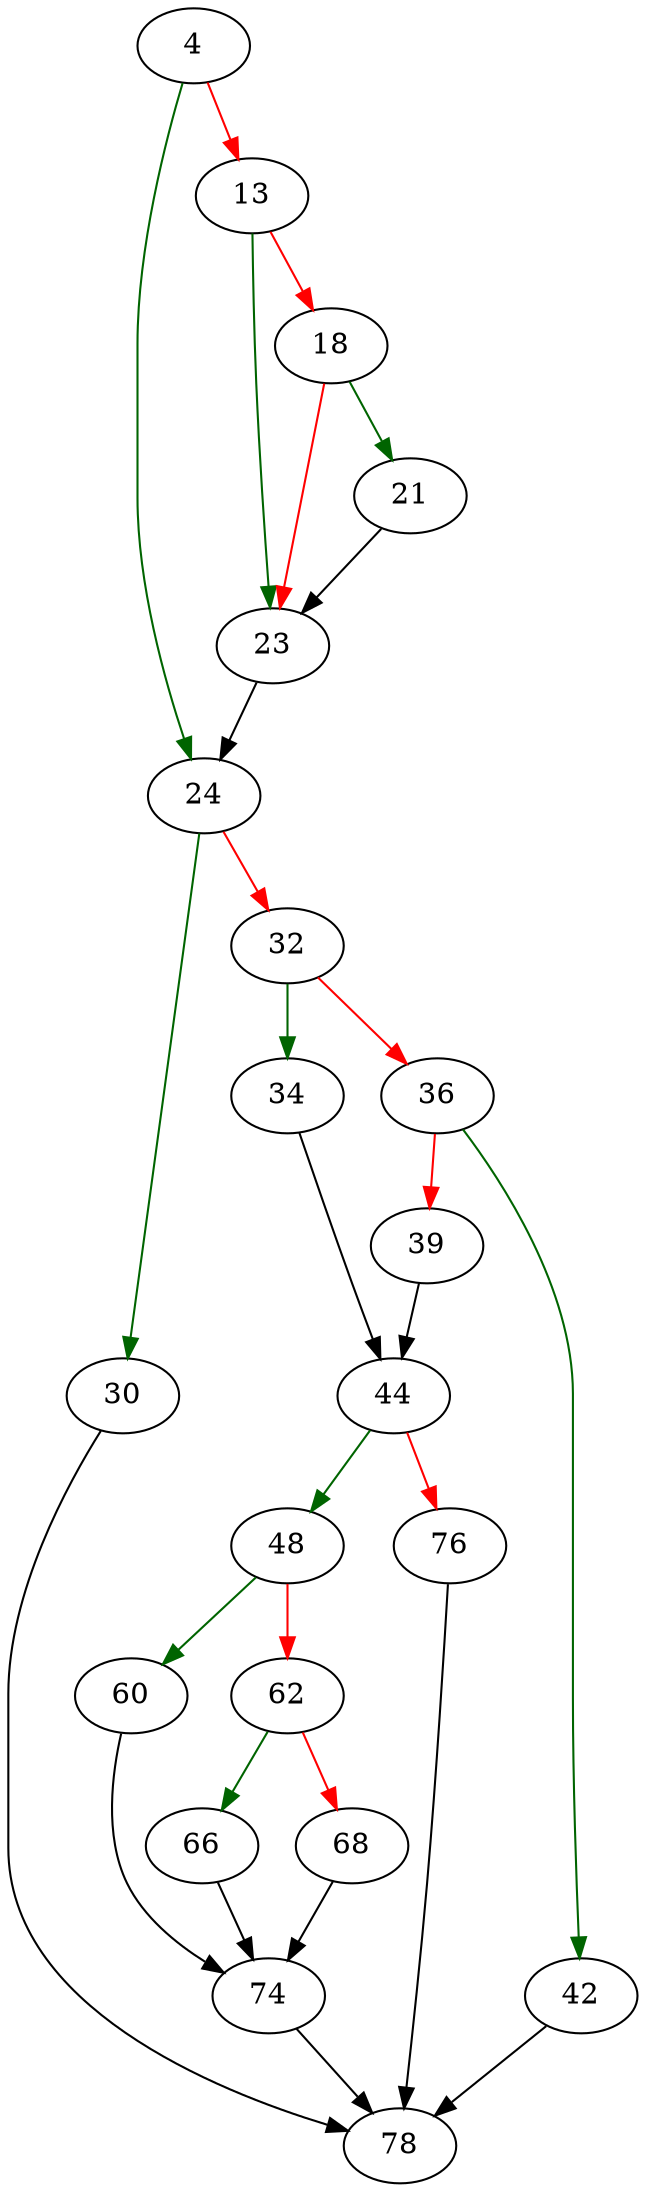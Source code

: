 strict digraph "unicode_to_mb" {
	// Node definitions.
	4 [entry=true];
	24;
	13;
	23;
	18;
	21;
	30;
	32;
	78;
	34;
	36;
	44;
	42;
	39;
	48;
	76;
	60;
	62;
	74;
	66;
	68;

	// Edge definitions.
	4 -> 24 [
		color=darkgreen
		cond=true
	];
	4 -> 13 [
		color=red
		cond=false
	];
	24 -> 30 [
		color=darkgreen
		cond=true
	];
	24 -> 32 [
		color=red
		cond=false
	];
	13 -> 23 [
		color=darkgreen
		cond=true
	];
	13 -> 18 [
		color=red
		cond=false
	];
	23 -> 24;
	18 -> 23 [
		color=red
		cond=false
	];
	18 -> 21 [
		color=darkgreen
		cond=true
	];
	21 -> 23;
	30 -> 78;
	32 -> 34 [
		color=darkgreen
		cond=true
	];
	32 -> 36 [
		color=red
		cond=false
	];
	34 -> 44;
	36 -> 42 [
		color=darkgreen
		cond=true
	];
	36 -> 39 [
		color=red
		cond=false
	];
	44 -> 48 [
		color=darkgreen
		cond=true
	];
	44 -> 76 [
		color=red
		cond=false
	];
	42 -> 78;
	39 -> 44;
	48 -> 60 [
		color=darkgreen
		cond=true
	];
	48 -> 62 [
		color=red
		cond=false
	];
	76 -> 78;
	60 -> 74;
	62 -> 66 [
		color=darkgreen
		cond=true
	];
	62 -> 68 [
		color=red
		cond=false
	];
	74 -> 78;
	66 -> 74;
	68 -> 74;
}